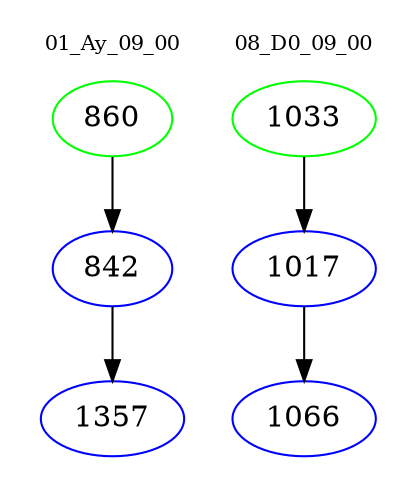 digraph{
subgraph cluster_0 {
color = white
label = "01_Ay_09_00";
fontsize=10;
T0_860 [label="860", color="green"]
T0_860 -> T0_842 [color="black"]
T0_842 [label="842", color="blue"]
T0_842 -> T0_1357 [color="black"]
T0_1357 [label="1357", color="blue"]
}
subgraph cluster_1 {
color = white
label = "08_D0_09_00";
fontsize=10;
T1_1033 [label="1033", color="green"]
T1_1033 -> T1_1017 [color="black"]
T1_1017 [label="1017", color="blue"]
T1_1017 -> T1_1066 [color="black"]
T1_1066 [label="1066", color="blue"]
}
}
